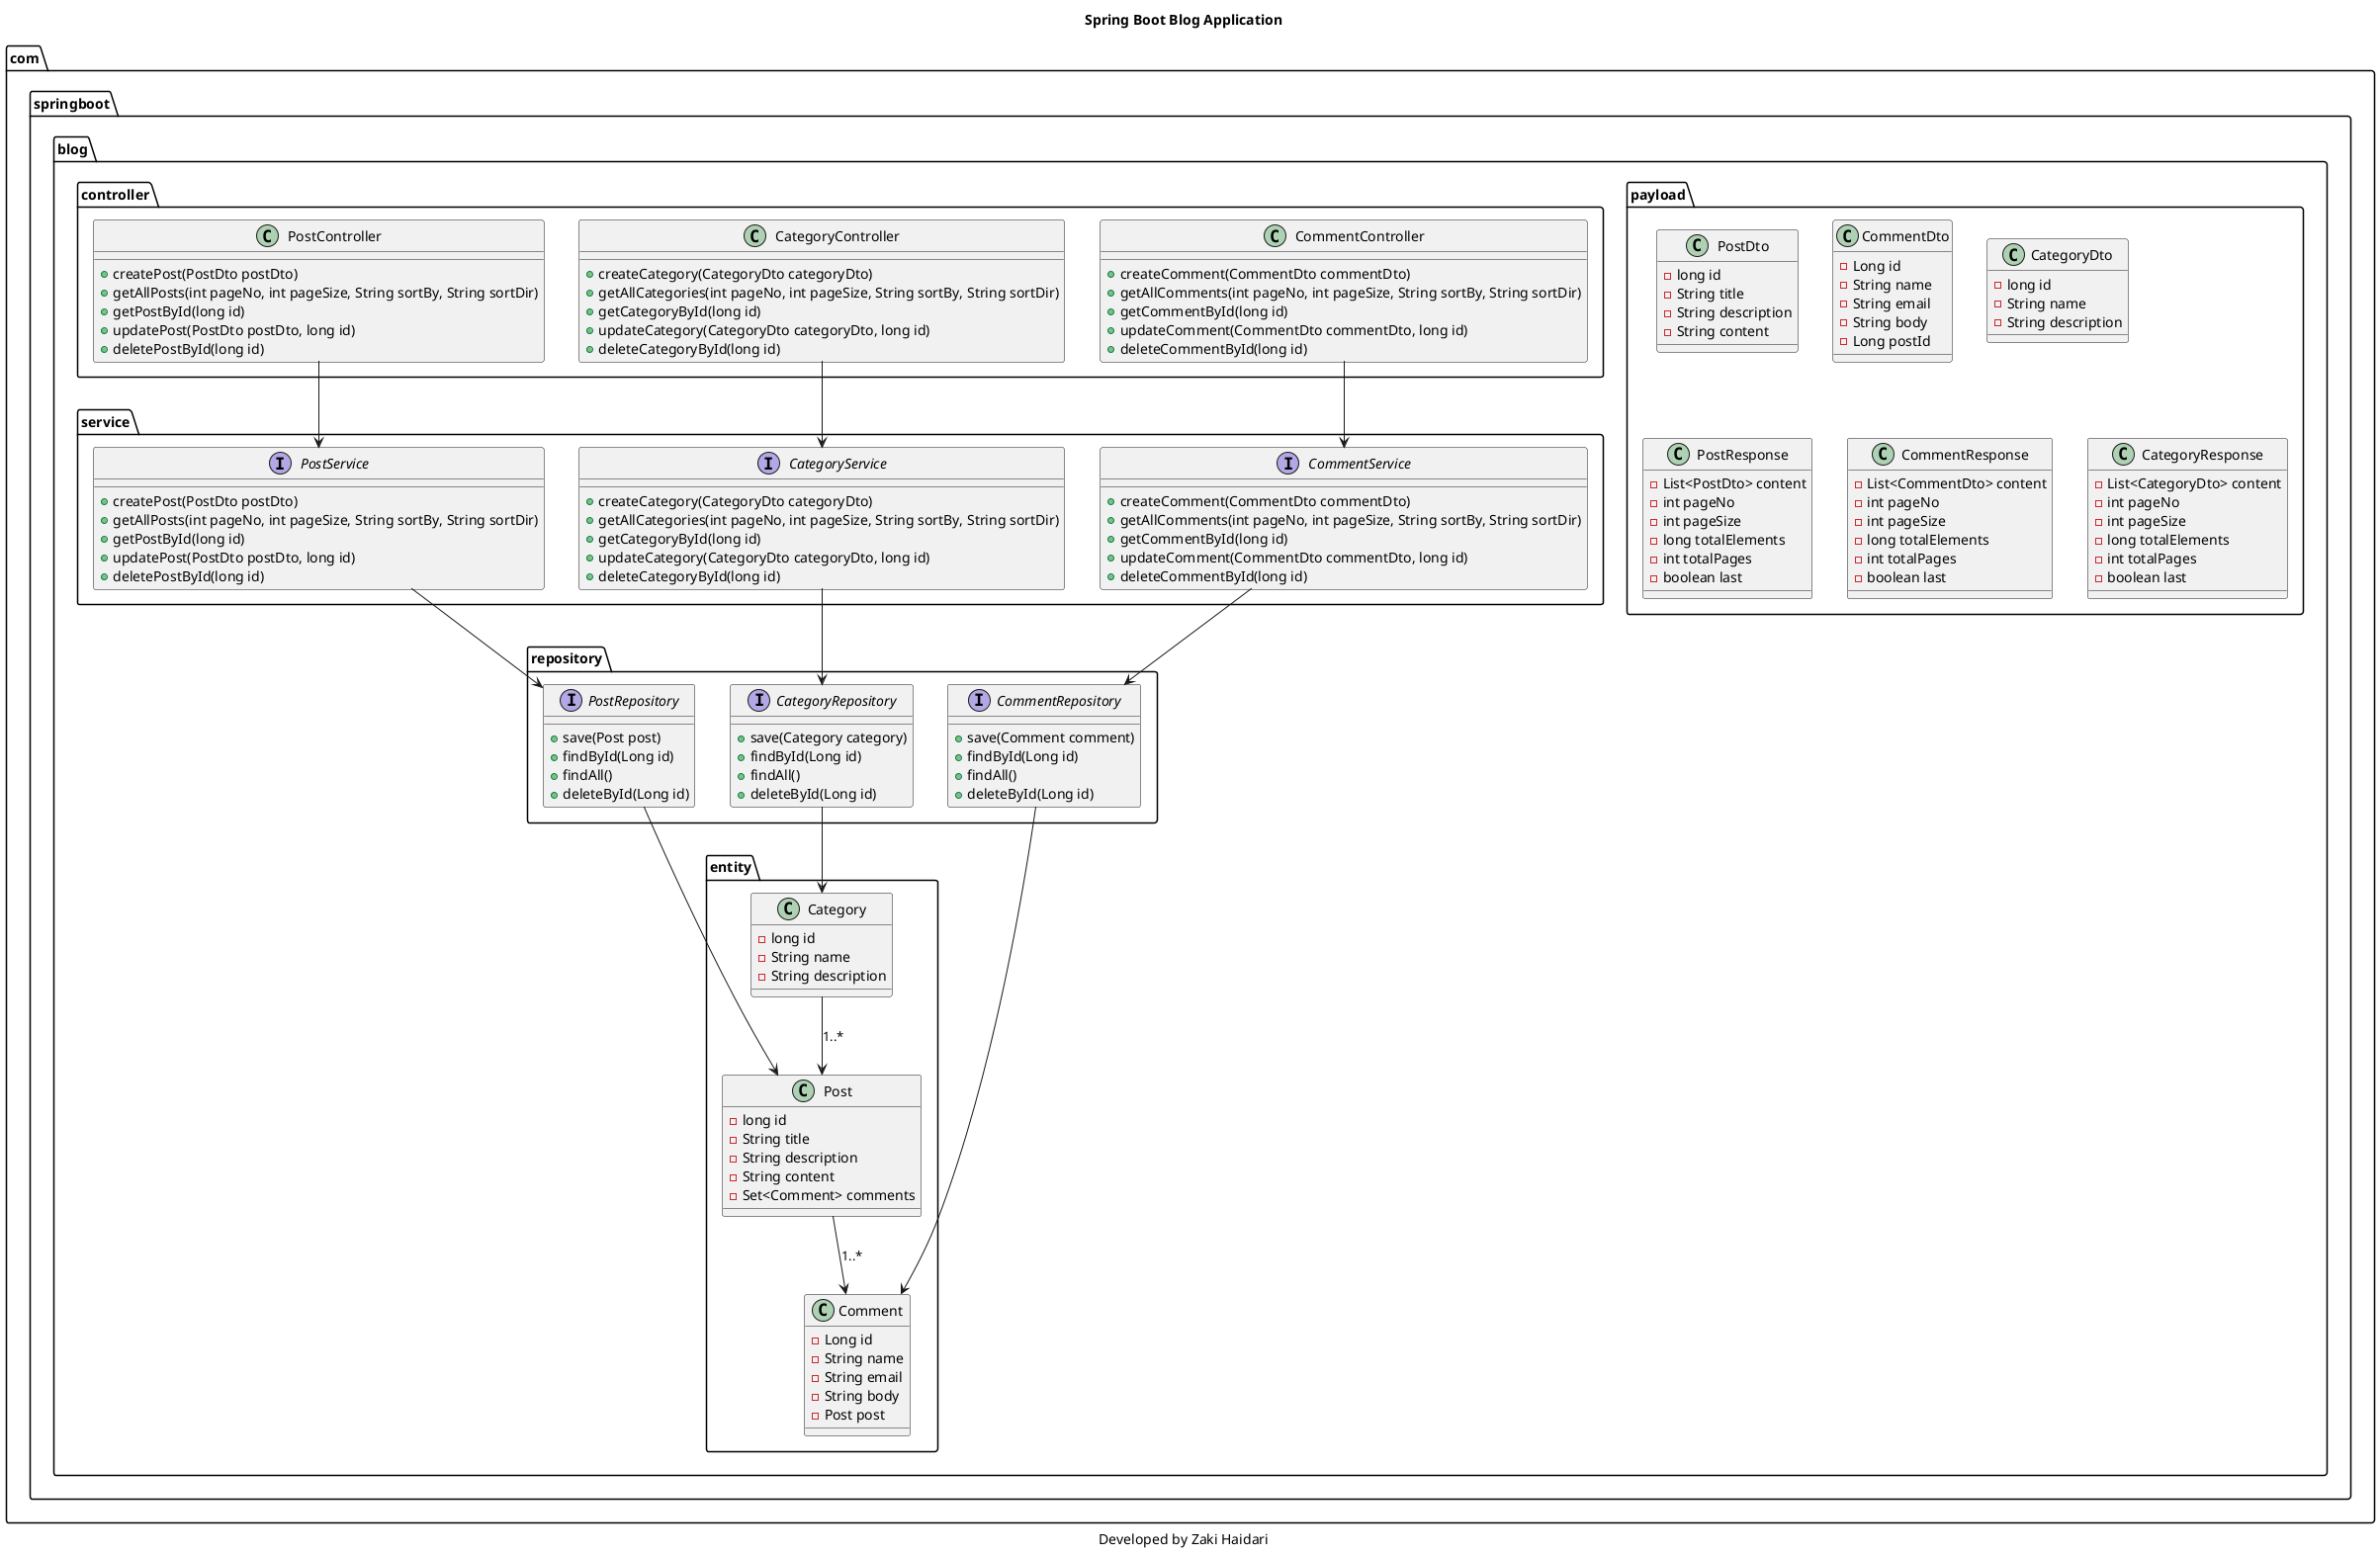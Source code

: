 @startuml

title Spring Boot Blog Application
caption Developed by Zaki Haidari

package com.springboot.blog.entity {
    class Post {
        - long id
        - String title
        - String description
        - String content
        - Set<Comment> comments
    }

    class Comment {
        - Long id
        - String name
        - String email
        - String body
        - Post post
    }

    class Category {
        - long id
        - String name
        - String description
    }

    Post --> Comment : "1..*"
    Category --> Post : "1..*"
}

package com.springboot.blog.payload {
    class PostDto {
        - long id
        - String title
        - String description
        - String content
    }

    class CommentDto {
        - Long id
        - String name
        - String email
        - String body
        - Long postId
    }

    class CategoryDto {
        - long id
        - String name
        - String description
    }

    class PostResponse {
        - List<PostDto> content
        - int pageNo
        - int pageSize
        - long totalElements
        - int totalPages
        - boolean last
    }

    class CommentResponse {
        - List<CommentDto> content
        - int pageNo
        - int pageSize
        - long totalElements
        - int totalPages
        - boolean last
    }

    class CategoryResponse {
        - List<CategoryDto> content
        - int pageNo
        - int pageSize
        - long totalElements
        - int totalPages
        - boolean last
    }
}

package com.springboot.blog.repository {
    interface PostRepository {
        + save(Post post)
        + findById(Long id)
        + findAll()
        + deleteById(Long id)
    }

    interface CommentRepository {
        + save(Comment comment)
        + findById(Long id)
        + findAll()
        + deleteById(Long id)
    }

    interface CategoryRepository {
        + save(Category category)
        + findById(Long id)
        + findAll()
        + deleteById(Long id)
    }
}

package com.springboot.blog.service {
    interface PostService {
        + createPost(PostDto postDto)
        + getAllPosts(int pageNo, int pageSize, String sortBy, String sortDir)
        + getPostById(long id)
        + updatePost(PostDto postDto, long id)
        + deletePostById(long id)
    }

    interface CommentService {
        + createComment(CommentDto commentDto)
        + getAllComments(int pageNo, int pageSize, String sortBy, String sortDir)
        + getCommentById(long id)
        + updateComment(CommentDto commentDto, long id)
        + deleteCommentById(long id)
    }

    interface CategoryService {
        + createCategory(CategoryDto categoryDto)
        + getAllCategories(int pageNo, int pageSize, String sortBy, String sortDir)
        + getCategoryById(long id)
        + updateCategory(CategoryDto categoryDto, long id)
        + deleteCategoryById(long id)
    }
}

package com.springboot.blog.controller {
    class PostController {
        + createPost(PostDto postDto)
        + getAllPosts(int pageNo, int pageSize, String sortBy, String sortDir)
        + getPostById(long id)
        + updatePost(PostDto postDto, long id)
        + deletePostById(long id)
    }

    class CommentController {
        + createComment(CommentDto commentDto)
        + getAllComments(int pageNo, int pageSize, String sortBy, String sortDir)
        + getCommentById(long id)
        + updateComment(CommentDto commentDto, long id)
        + deleteCommentById(long id)
    }

    class CategoryController {
        + createCategory(CategoryDto categoryDto)
        + getAllCategories(int pageNo, int pageSize, String sortBy, String sortDir)
        + getCategoryById(long id)
        + updateCategory(CategoryDto categoryDto, long id)
        + deleteCategoryById(long id)
    }
}

PostRepository --> Post
CommentRepository --> Comment
CategoryRepository --> Category

PostService --> PostRepository
CommentService --> CommentRepository
CategoryService --> CategoryRepository

PostController --> PostService
CommentController --> CommentService
CategoryController --> CategoryService

@enduml